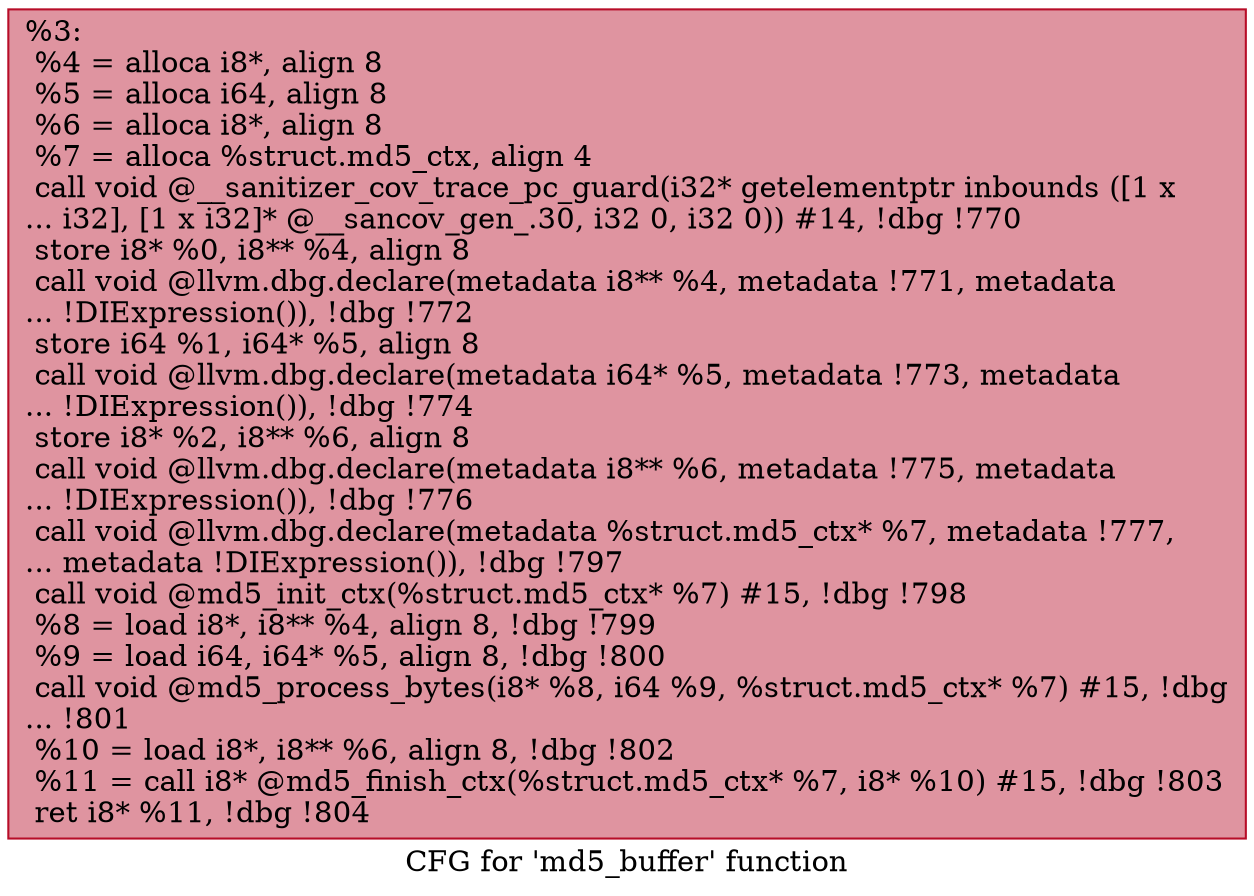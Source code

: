 digraph "CFG for 'md5_buffer' function" {
	label="CFG for 'md5_buffer' function";

	Node0x555555817a90 [shape=record,color="#b70d28ff", style=filled, fillcolor="#b70d2870",label="{%3:\l  %4 = alloca i8*, align 8\l  %5 = alloca i64, align 8\l  %6 = alloca i8*, align 8\l  %7 = alloca %struct.md5_ctx, align 4\l  call void @__sanitizer_cov_trace_pc_guard(i32* getelementptr inbounds ([1 x\l... i32], [1 x i32]* @__sancov_gen_.30, i32 0, i32 0)) #14, !dbg !770\l  store i8* %0, i8** %4, align 8\l  call void @llvm.dbg.declare(metadata i8** %4, metadata !771, metadata\l... !DIExpression()), !dbg !772\l  store i64 %1, i64* %5, align 8\l  call void @llvm.dbg.declare(metadata i64* %5, metadata !773, metadata\l... !DIExpression()), !dbg !774\l  store i8* %2, i8** %6, align 8\l  call void @llvm.dbg.declare(metadata i8** %6, metadata !775, metadata\l... !DIExpression()), !dbg !776\l  call void @llvm.dbg.declare(metadata %struct.md5_ctx* %7, metadata !777,\l... metadata !DIExpression()), !dbg !797\l  call void @md5_init_ctx(%struct.md5_ctx* %7) #15, !dbg !798\l  %8 = load i8*, i8** %4, align 8, !dbg !799\l  %9 = load i64, i64* %5, align 8, !dbg !800\l  call void @md5_process_bytes(i8* %8, i64 %9, %struct.md5_ctx* %7) #15, !dbg\l... !801\l  %10 = load i8*, i8** %6, align 8, !dbg !802\l  %11 = call i8* @md5_finish_ctx(%struct.md5_ctx* %7, i8* %10) #15, !dbg !803\l  ret i8* %11, !dbg !804\l}"];
}
